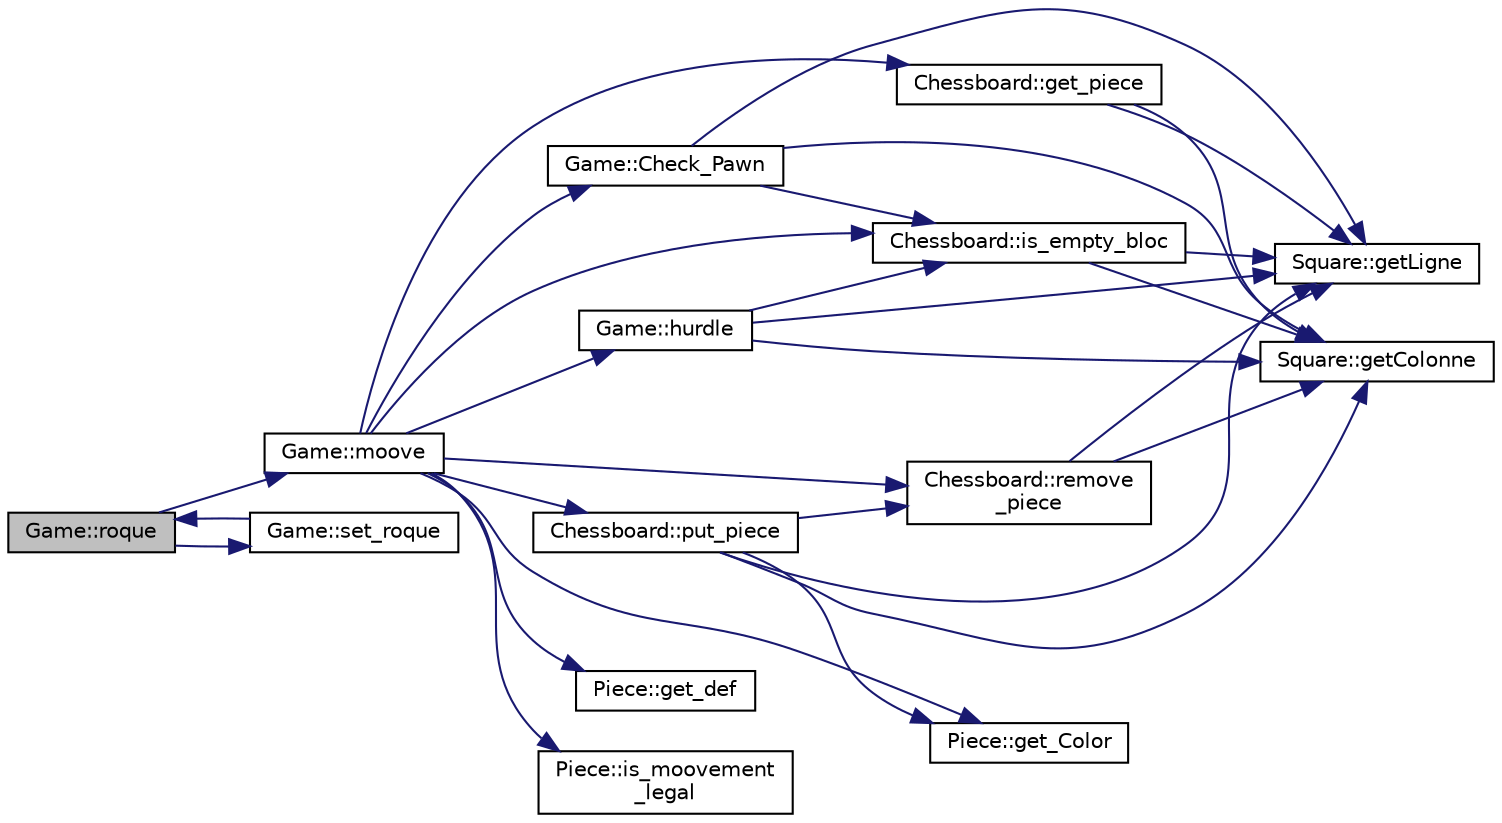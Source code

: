 digraph "Game::roque"
{
 // LATEX_PDF_SIZE
  edge [fontname="Helvetica",fontsize="10",labelfontname="Helvetica",labelfontsize="10"];
  node [fontname="Helvetica",fontsize="10",shape=record];
  rankdir="LR";
  Node1 [label="Game::roque",height=0.2,width=0.4,color="black", fillcolor="grey75", style="filled", fontcolor="black",tooltip="si un roque est demandé, il faut spécifier les cases de départ et d'arrivée du roi et de la tour,..."];
  Node1 -> Node2 [color="midnightblue",fontsize="10",style="solid",fontname="Helvetica"];
  Node2 [label="Game::moove",height=0.2,width=0.4,color="black", fillcolor="white", style="filled",URL="$d9/d68/classGame.html#a8db1fa47863a7a67ecb06327474d9612",tooltip="gestion du déplacement suite à la saisie du coup doit faire appel aux méthodes de vérification de val..."];
  Node2 -> Node3 [color="midnightblue",fontsize="10",style="solid",fontname="Helvetica"];
  Node3 [label="Game::Check_Pawn",height=0.2,width=0.4,color="black", fillcolor="white", style="filled",URL="$d9/d68/classGame.html#a9835abc8805f0185697fe1b8beb609f3",tooltip="s'occupe des vérifications spécifiques aux pions comme la prise, la prise en passant,..."];
  Node3 -> Node4 [color="midnightblue",fontsize="10",style="solid",fontname="Helvetica"];
  Node4 [label="Square::getColonne",height=0.2,width=0.4,color="black", fillcolor="white", style="filled",URL="$d3/d72/classSquare.html#ae75d936ad361d2ff001b289f1d914ab8",tooltip="fonction qui renvoie la colonne où se trouve la pièce"];
  Node3 -> Node5 [color="midnightblue",fontsize="10",style="solid",fontname="Helvetica"];
  Node5 [label="Square::getLigne",height=0.2,width=0.4,color="black", fillcolor="white", style="filled",URL="$d3/d72/classSquare.html#a4fa5008593aaff1c8ffc038541e4586c",tooltip="fonction qui renvoie la ligne où se trouve la pièce"];
  Node3 -> Node6 [color="midnightblue",fontsize="10",style="solid",fontname="Helvetica"];
  Node6 [label="Chessboard::is_empty_bloc",height=0.2,width=0.4,color="black", fillcolor="white", style="filled",URL="$df/d81/classChessboard.html#a1c28aa76c3eae36503efa734abc8d3f1",tooltip="indique le statut de la case (libre/occupée)."];
  Node6 -> Node4 [color="midnightblue",fontsize="10",style="solid",fontname="Helvetica"];
  Node6 -> Node5 [color="midnightblue",fontsize="10",style="solid",fontname="Helvetica"];
  Node2 -> Node7 [color="midnightblue",fontsize="10",style="solid",fontname="Helvetica"];
  Node7 [label="Piece::get_Color",height=0.2,width=0.4,color="black", fillcolor="white", style="filled",URL="$d5/df0/classPiece.html#a43c3f26ef40bed56c375fd3490c659d8",tooltip="renvoie la couleur de la pièce"];
  Node2 -> Node8 [color="midnightblue",fontsize="10",style="solid",fontname="Helvetica"];
  Node8 [label="Piece::get_def",height=0.2,width=0.4,color="black", fillcolor="white", style="filled",URL="$d5/df0/classPiece.html#a4adcf2e30cdd2e973bc0704f8eb7b647",tooltip="renvoie le type de pièce"];
  Node2 -> Node9 [color="midnightblue",fontsize="10",style="solid",fontname="Helvetica"];
  Node9 [label="Chessboard::get_piece",height=0.2,width=0.4,color="black", fillcolor="white", style="filled",URL="$df/d81/classChessboard.html#a919c8fa5906e0aaf902cd35a71c670e5",tooltip="vérifie que l'on reste dans les dimensions de l'échiquier"];
  Node9 -> Node4 [color="midnightblue",fontsize="10",style="solid",fontname="Helvetica"];
  Node9 -> Node5 [color="midnightblue",fontsize="10",style="solid",fontname="Helvetica"];
  Node2 -> Node10 [color="midnightblue",fontsize="10",style="solid",fontname="Helvetica"];
  Node10 [label="Game::hurdle",height=0.2,width=0.4,color="black", fillcolor="white", style="filled",URL="$d9/d68/classGame.html#aa5ae5c0ea00796532383def9ef8ed5c6",tooltip="vérifie que la pièce ne passe pas au-dessus d'une autre lors de son déplacement. On distingue trois d..."];
  Node10 -> Node4 [color="midnightblue",fontsize="10",style="solid",fontname="Helvetica"];
  Node10 -> Node5 [color="midnightblue",fontsize="10",style="solid",fontname="Helvetica"];
  Node10 -> Node6 [color="midnightblue",fontsize="10",style="solid",fontname="Helvetica"];
  Node2 -> Node6 [color="midnightblue",fontsize="10",style="solid",fontname="Helvetica"];
  Node2 -> Node11 [color="midnightblue",fontsize="10",style="solid",fontname="Helvetica"];
  Node11 [label="Piece::is_moovement\l_legal",height=0.2,width=0.4,color="black", fillcolor="white", style="filled",URL="$d5/df0/classPiece.html#ab2b303d5f0ff13899c0e662f70f96d2b",tooltip="vérifie si le déplacement est possible"];
  Node2 -> Node12 [color="midnightblue",fontsize="10",style="solid",fontname="Helvetica"];
  Node12 [label="Chessboard::put_piece",height=0.2,width=0.4,color="black", fillcolor="white", style="filled",URL="$df/d81/classChessboard.html#a1b5dfe224dabc92ed01ed11667ba61a2",tooltip="pose une pièce à la case spécifiée La pose est possile si la case est vide ou si elle contient une pi..."];
  Node12 -> Node7 [color="midnightblue",fontsize="10",style="solid",fontname="Helvetica"];
  Node12 -> Node4 [color="midnightblue",fontsize="10",style="solid",fontname="Helvetica"];
  Node12 -> Node5 [color="midnightblue",fontsize="10",style="solid",fontname="Helvetica"];
  Node12 -> Node13 [color="midnightblue",fontsize="10",style="solid",fontname="Helvetica"];
  Node13 [label="Chessboard::remove\l_piece",height=0.2,width=0.4,color="black", fillcolor="white", style="filled",URL="$df/d81/classChessboard.html#aedb59c02419b9dfc6527346fdf9d7acb",tooltip="place un pointeur nul sur la case origine"];
  Node13 -> Node4 [color="midnightblue",fontsize="10",style="solid",fontname="Helvetica"];
  Node13 -> Node5 [color="midnightblue",fontsize="10",style="solid",fontname="Helvetica"];
  Node2 -> Node13 [color="midnightblue",fontsize="10",style="solid",fontname="Helvetica"];
  Node1 -> Node14 [color="midnightblue",fontsize="10",style="solid",fontname="Helvetica"];
  Node14 [label="Game::set_roque",height=0.2,width=0.4,color="black", fillcolor="white", style="filled",URL="$d9/d68/classGame.html#abcdda5e3d466a365c84fefaf27a30ece",tooltip="change la valeur de roque_en_cours"];
  Node14 -> Node1 [color="midnightblue",fontsize="10",style="solid",fontname="Helvetica"];
}

